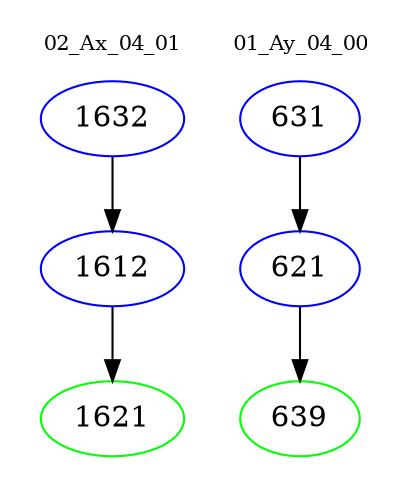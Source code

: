 digraph{
subgraph cluster_0 {
color = white
label = "02_Ax_04_01";
fontsize=10;
T0_1632 [label="1632", color="blue"]
T0_1632 -> T0_1612 [color="black"]
T0_1612 [label="1612", color="blue"]
T0_1612 -> T0_1621 [color="black"]
T0_1621 [label="1621", color="green"]
}
subgraph cluster_1 {
color = white
label = "01_Ay_04_00";
fontsize=10;
T1_631 [label="631", color="blue"]
T1_631 -> T1_621 [color="black"]
T1_621 [label="621", color="blue"]
T1_621 -> T1_639 [color="black"]
T1_639 [label="639", color="green"]
}
}
